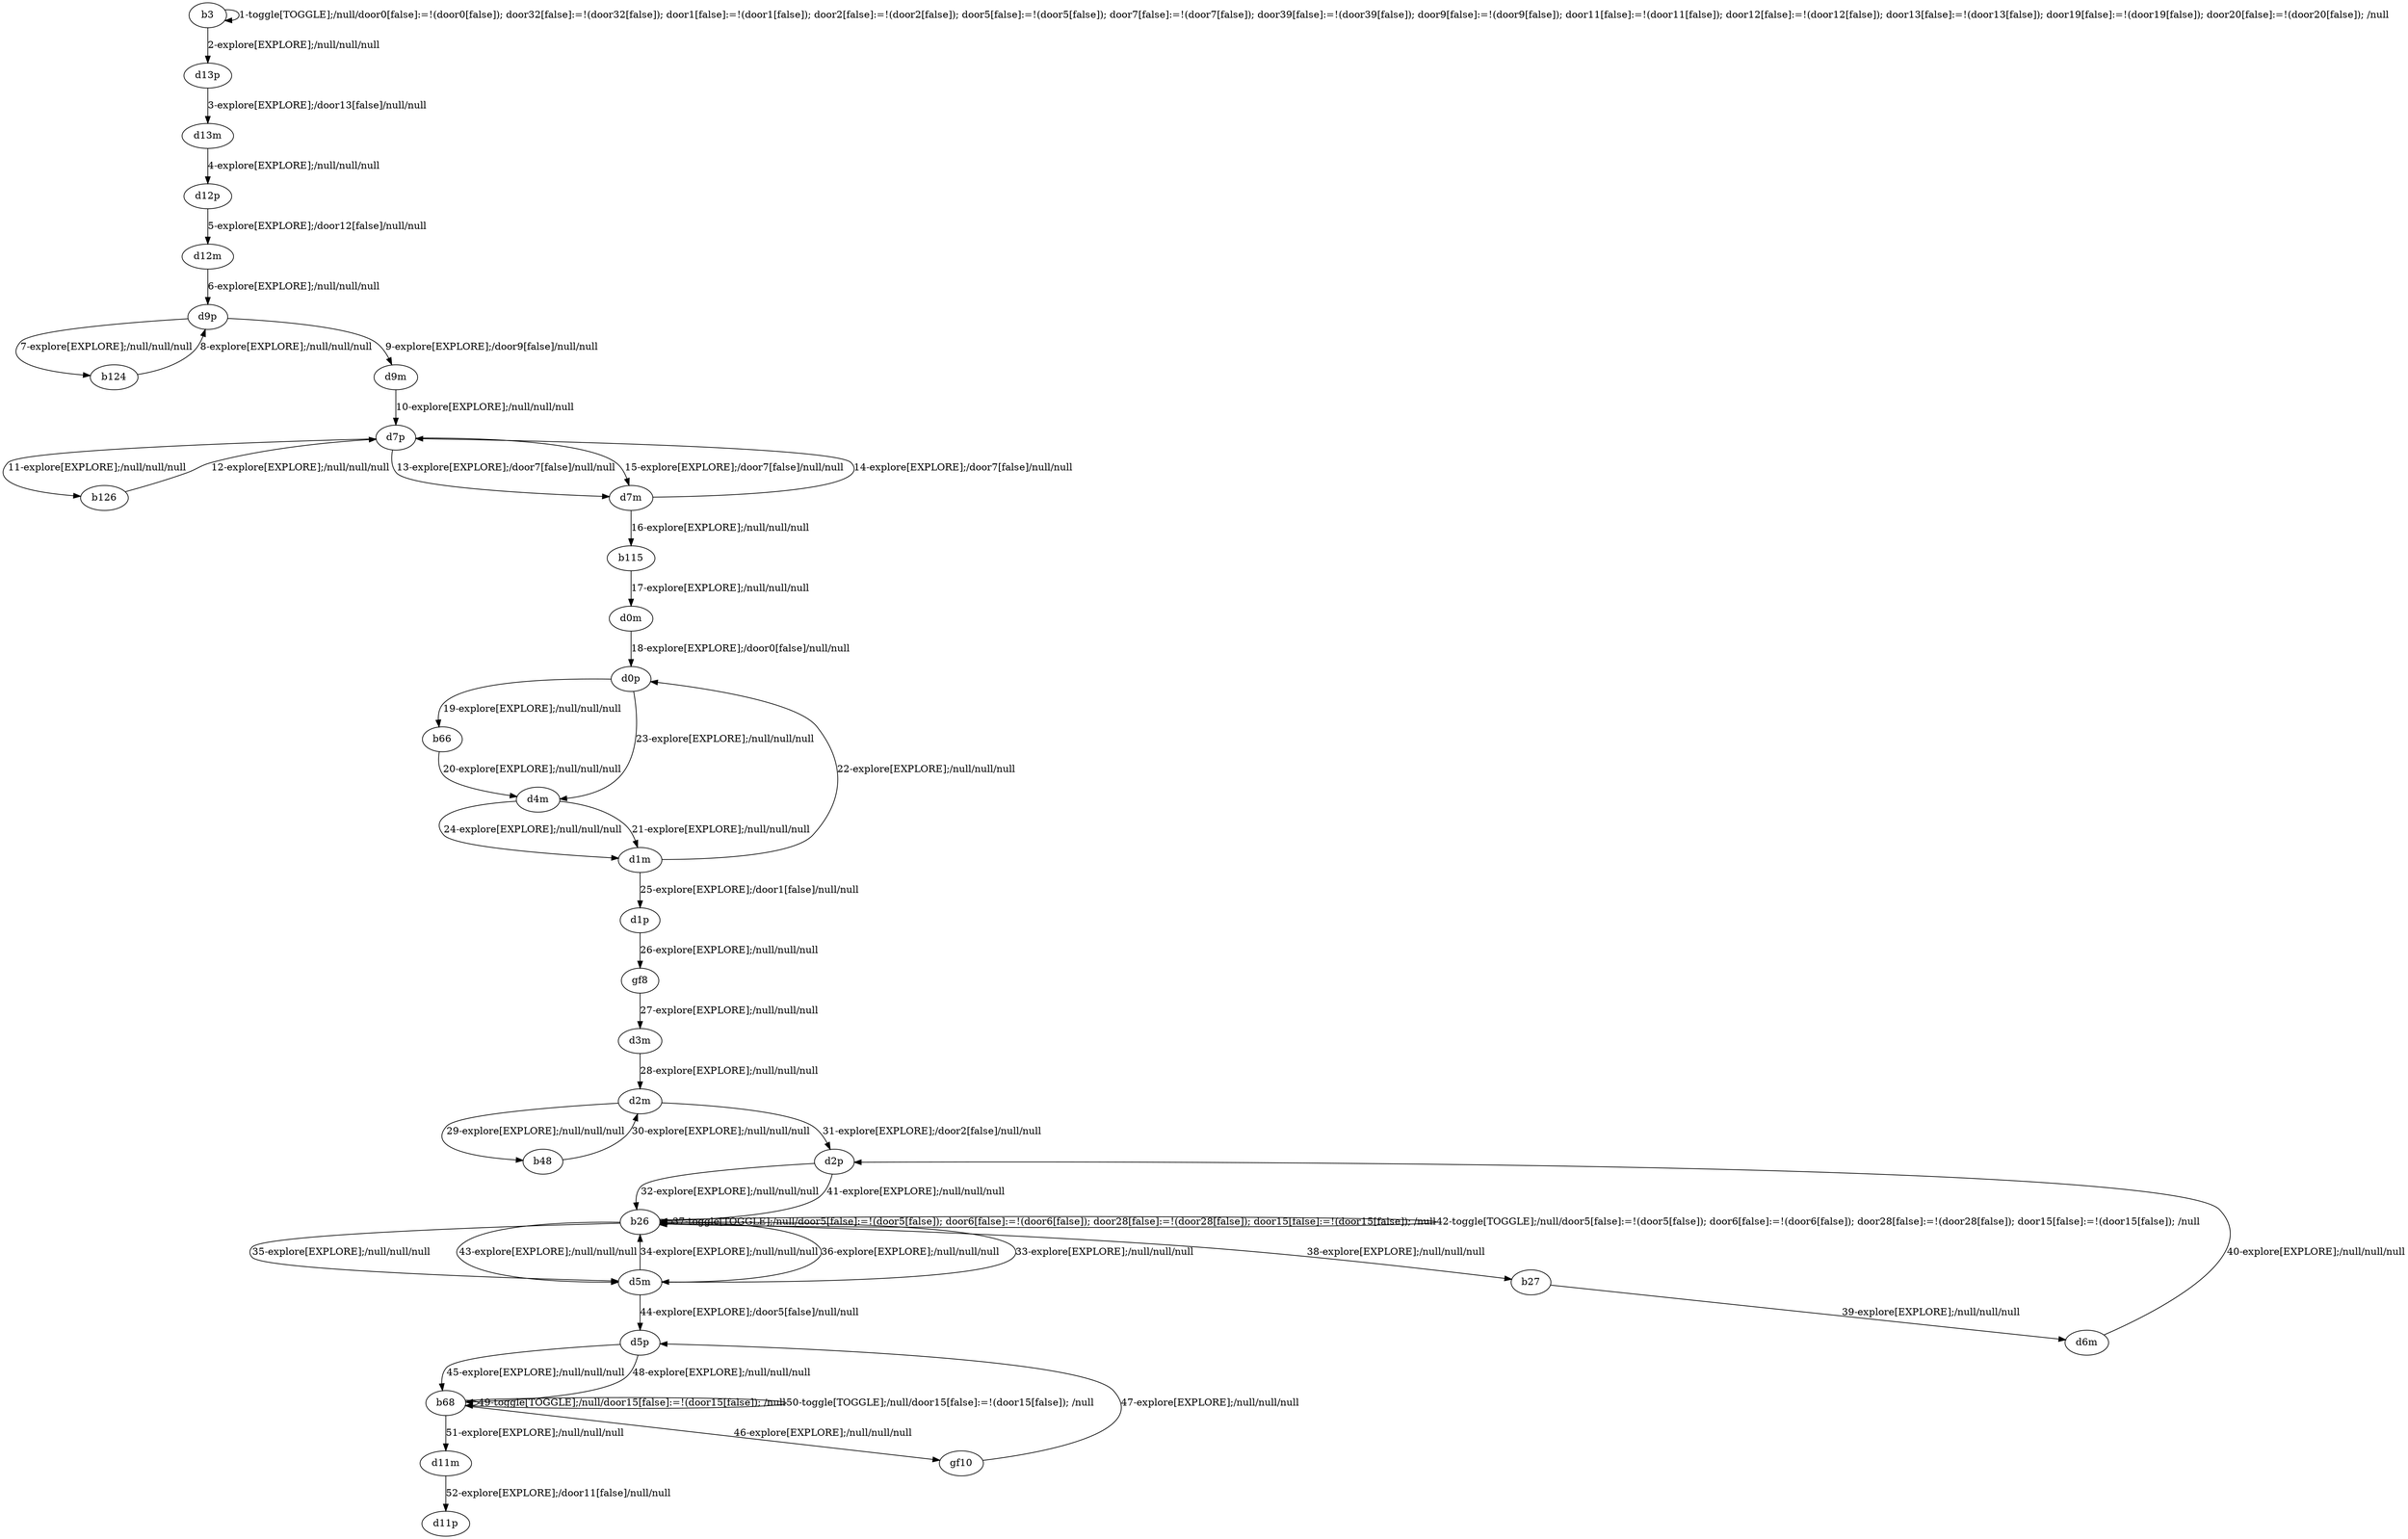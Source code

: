 # Total number of goals covered by this test: 12
# b26 --> b26
# b26 --> d5m
# b68 --> b68
# b26 --> b27
# d5p --> b68
# b68 --> gf10
# d11m --> d11p
# gf10 --> d5p
# d5m --> d5p
# d2m --> b48
# d5m --> b26
# b68 --> d11m

digraph g {
"b3" -> "b3" [label = "1-toggle[TOGGLE];/null/door0[false]:=!(door0[false]); door32[false]:=!(door32[false]); door1[false]:=!(door1[false]); door2[false]:=!(door2[false]); door5[false]:=!(door5[false]); door7[false]:=!(door7[false]); door39[false]:=!(door39[false]); door9[false]:=!(door9[false]); door11[false]:=!(door11[false]); door12[false]:=!(door12[false]); door13[false]:=!(door13[false]); door19[false]:=!(door19[false]); door20[false]:=!(door20[false]); /null"];
"b3" -> "d13p" [label = "2-explore[EXPLORE];/null/null/null"];
"d13p" -> "d13m" [label = "3-explore[EXPLORE];/door13[false]/null/null"];
"d13m" -> "d12p" [label = "4-explore[EXPLORE];/null/null/null"];
"d12p" -> "d12m" [label = "5-explore[EXPLORE];/door12[false]/null/null"];
"d12m" -> "d9p" [label = "6-explore[EXPLORE];/null/null/null"];
"d9p" -> "b124" [label = "7-explore[EXPLORE];/null/null/null"];
"b124" -> "d9p" [label = "8-explore[EXPLORE];/null/null/null"];
"d9p" -> "d9m" [label = "9-explore[EXPLORE];/door9[false]/null/null"];
"d9m" -> "d7p" [label = "10-explore[EXPLORE];/null/null/null"];
"d7p" -> "b126" [label = "11-explore[EXPLORE];/null/null/null"];
"b126" -> "d7p" [label = "12-explore[EXPLORE];/null/null/null"];
"d7p" -> "d7m" [label = "13-explore[EXPLORE];/door7[false]/null/null"];
"d7m" -> "d7p" [label = "14-explore[EXPLORE];/door7[false]/null/null"];
"d7p" -> "d7m" [label = "15-explore[EXPLORE];/door7[false]/null/null"];
"d7m" -> "b115" [label = "16-explore[EXPLORE];/null/null/null"];
"b115" -> "d0m" [label = "17-explore[EXPLORE];/null/null/null"];
"d0m" -> "d0p" [label = "18-explore[EXPLORE];/door0[false]/null/null"];
"d0p" -> "b66" [label = "19-explore[EXPLORE];/null/null/null"];
"b66" -> "d4m" [label = "20-explore[EXPLORE];/null/null/null"];
"d4m" -> "d1m" [label = "21-explore[EXPLORE];/null/null/null"];
"d1m" -> "d0p" [label = "22-explore[EXPLORE];/null/null/null"];
"d0p" -> "d4m" [label = "23-explore[EXPLORE];/null/null/null"];
"d4m" -> "d1m" [label = "24-explore[EXPLORE];/null/null/null"];
"d1m" -> "d1p" [label = "25-explore[EXPLORE];/door1[false]/null/null"];
"d1p" -> "gf8" [label = "26-explore[EXPLORE];/null/null/null"];
"gf8" -> "d3m" [label = "27-explore[EXPLORE];/null/null/null"];
"d3m" -> "d2m" [label = "28-explore[EXPLORE];/null/null/null"];
"d2m" -> "b48" [label = "29-explore[EXPLORE];/null/null/null"];
"b48" -> "d2m" [label = "30-explore[EXPLORE];/null/null/null"];
"d2m" -> "d2p" [label = "31-explore[EXPLORE];/door2[false]/null/null"];
"d2p" -> "b26" [label = "32-explore[EXPLORE];/null/null/null"];
"b26" -> "d5m" [label = "33-explore[EXPLORE];/null/null/null"];
"d5m" -> "b26" [label = "34-explore[EXPLORE];/null/null/null"];
"b26" -> "d5m" [label = "35-explore[EXPLORE];/null/null/null"];
"d5m" -> "b26" [label = "36-explore[EXPLORE];/null/null/null"];
"b26" -> "b26" [label = "37-toggle[TOGGLE];/null/door5[false]:=!(door5[false]); door6[false]:=!(door6[false]); door28[false]:=!(door28[false]); door15[false]:=!(door15[false]); /null"];
"b26" -> "b27" [label = "38-explore[EXPLORE];/null/null/null"];
"b27" -> "d6m" [label = "39-explore[EXPLORE];/null/null/null"];
"d6m" -> "d2p" [label = "40-explore[EXPLORE];/null/null/null"];
"d2p" -> "b26" [label = "41-explore[EXPLORE];/null/null/null"];
"b26" -> "b26" [label = "42-toggle[TOGGLE];/null/door5[false]:=!(door5[false]); door6[false]:=!(door6[false]); door28[false]:=!(door28[false]); door15[false]:=!(door15[false]); /null"];
"b26" -> "d5m" [label = "43-explore[EXPLORE];/null/null/null"];
"d5m" -> "d5p" [label = "44-explore[EXPLORE];/door5[false]/null/null"];
"d5p" -> "b68" [label = "45-explore[EXPLORE];/null/null/null"];
"b68" -> "gf10" [label = "46-explore[EXPLORE];/null/null/null"];
"gf10" -> "d5p" [label = "47-explore[EXPLORE];/null/null/null"];
"d5p" -> "b68" [label = "48-explore[EXPLORE];/null/null/null"];
"b68" -> "b68" [label = "49-toggle[TOGGLE];/null/door15[false]:=!(door15[false]); /null"];
"b68" -> "b68" [label = "50-toggle[TOGGLE];/null/door15[false]:=!(door15[false]); /null"];
"b68" -> "d11m" [label = "51-explore[EXPLORE];/null/null/null"];
"d11m" -> "d11p" [label = "52-explore[EXPLORE];/door11[false]/null/null"];
}
